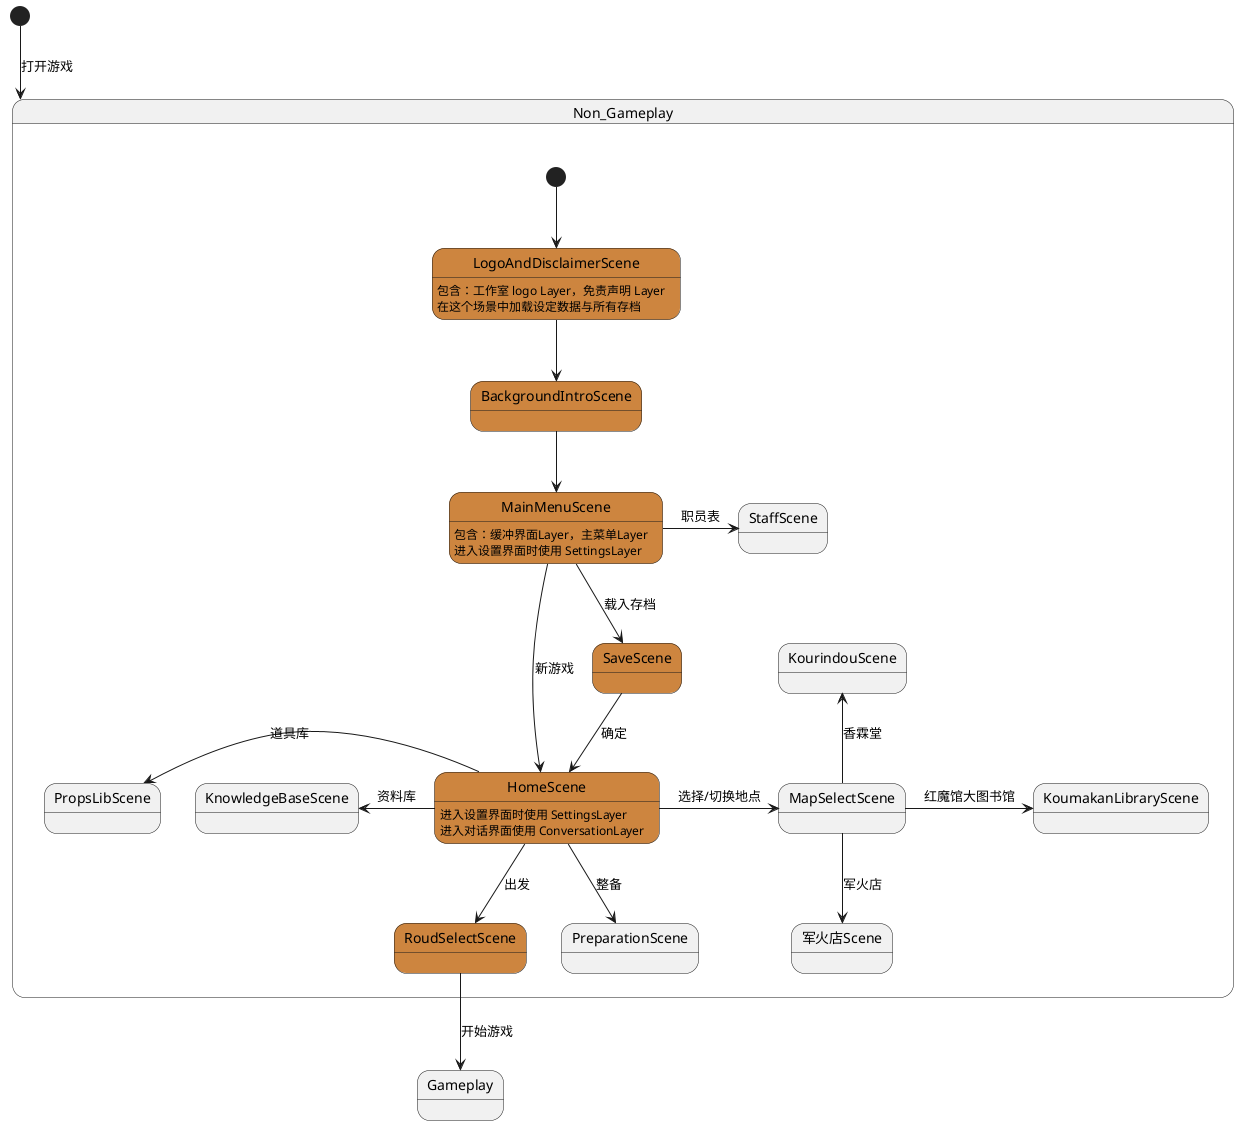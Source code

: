 @startuml

skinparam state{
BackgroundColor<<MAIN>> Peru
}

[*] --> Non_Gameplay : 打开游戏

state Non_Gameplay {

[*] --> LogoAndDisclaimerScene<<MAIN>>
LogoAndDisclaimerScene : 包含：工作室 logo Layer，免责声明 Layer\n在这个场景中加载设定数据与所有存档

LogoAndDisclaimerScene --> BackgroundIntroScene<<MAIN>>

BackgroundIntroScene --> MainMenuScene<<MAIN>>
MainMenuScene : 包含：缓冲界面Layer，主菜单Layer\n进入设置界面时使用 SettingsLayer

MainMenuScene --> HomeScene<<MAIN>> : 新游戏
MainMenuScene --> SaveScene<<MAIN>> : 载入存档
MainMenuScene -> StaffScene : 职员表

SaveScene --> HomeScene : 确定
HomeScene : 进入设置界面时使用 SettingsLayer\n进入对话界面使用 ConversationLayer

HomeScene --> RoudSelectScene<<MAIN>> : 出发
HomeScene -left-> KnowledgeBaseScene : 资料库
HomeScene -left-> PropsLibScene : 道具库
HomeScene --> PreparationScene : 整备
HomeScene -> MapSelectScene : 选择/切换地点

MapSelectScene -up-> KourindouScene : 香霖堂
MapSelectScene -> KoumakanLibraryScene : 红魔馆大图书馆
MapSelectScene --> 军火店Scene : 军火店

}

RoudSelectScene --> Gameplay : 开始游戏

@enduml